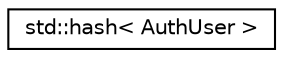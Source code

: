 digraph "Graphical Class Hierarchy"
{
  edge [fontname="Helvetica",fontsize="10",labelfontname="Helvetica",labelfontsize="10"];
  node [fontname="Helvetica",fontsize="10",shape=record];
  rankdir="LR";
  Node0 [label="std::hash\< AuthUser \>",height=0.2,width=0.4,color="black", fillcolor="white", style="filled",URL="$structstd_1_1hash_3_01AuthUser_01_4.html",tooltip="Redefinition of the default hash function for the AuthUser class. "];
}
